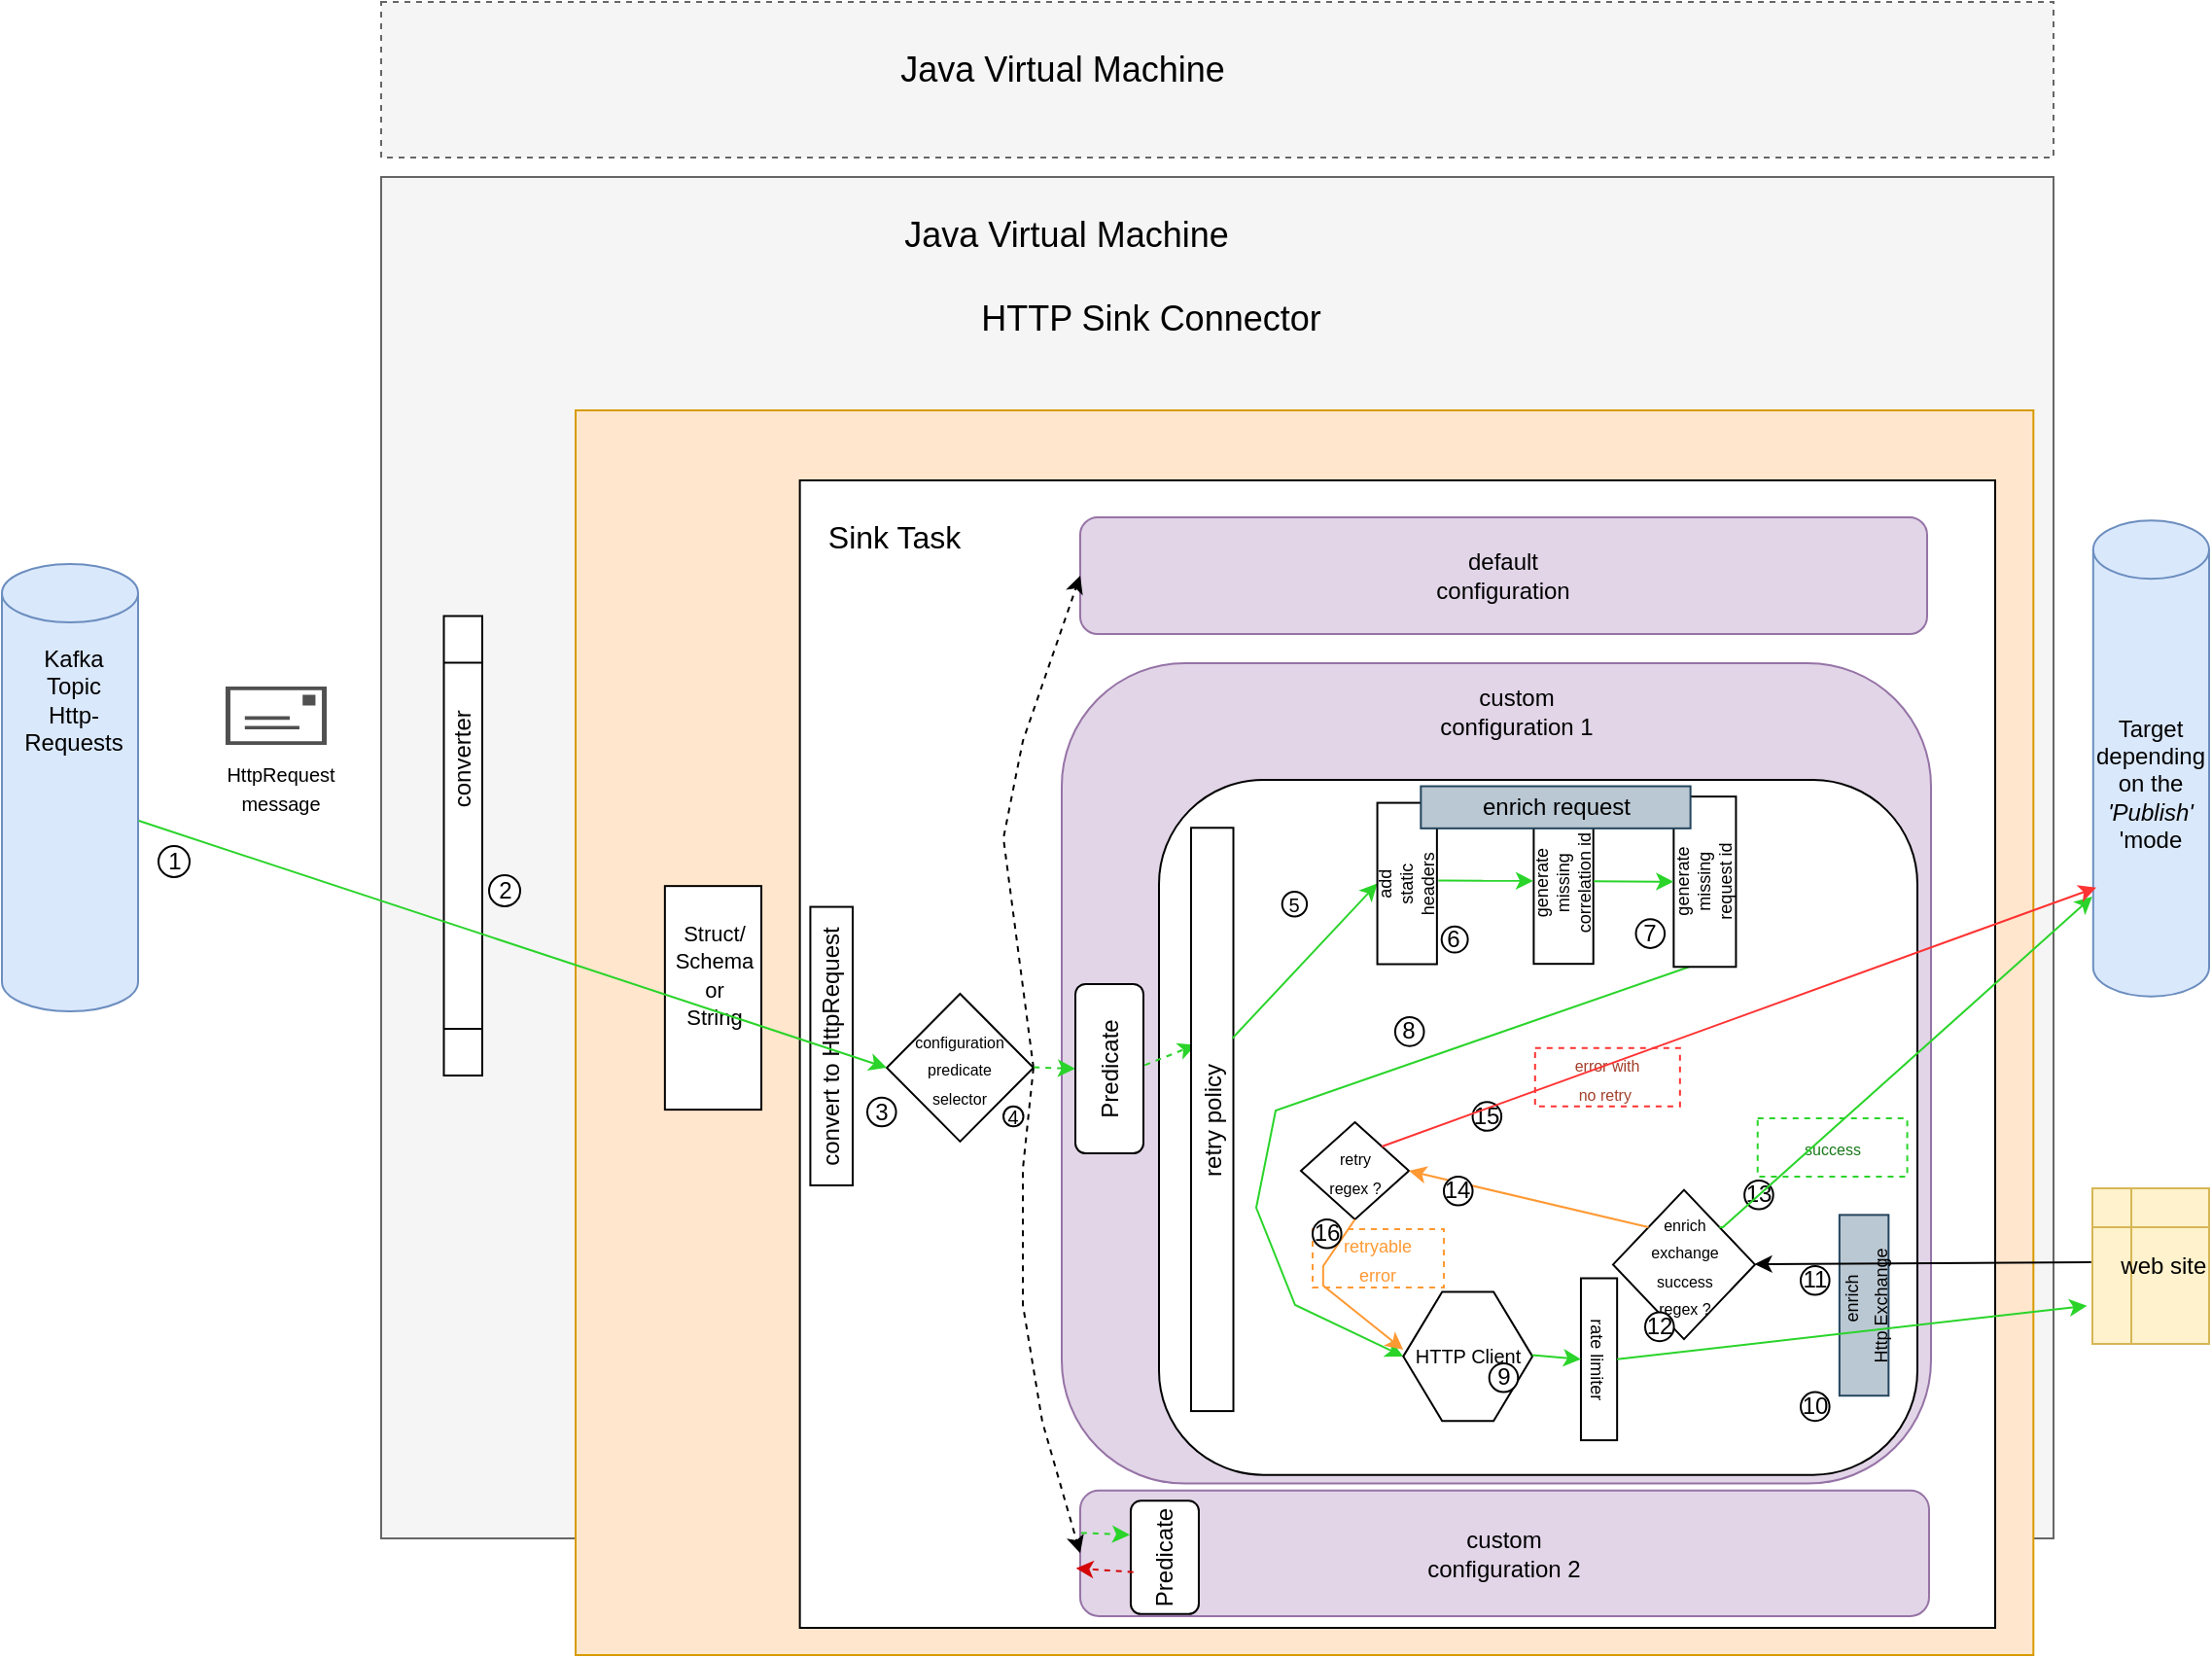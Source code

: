 <mxfile version="22.1.5" type="device">
  <diagram name="Page-1" id="ZFtYh5euHaGSYKI5nWg8">
    <mxGraphModel dx="3338" dy="1778" grid="1" gridSize="10" guides="1" tooltips="1" connect="1" arrows="1" fold="1" page="1" pageScale="1" pageWidth="1169" pageHeight="827" math="0" shadow="0">
      <root>
        <mxCell id="0" />
        <mxCell id="1" parent="0" />
        <mxCell id="jF5ruYN0ttIUcK19q4et-1" value="" style="rounded=0;whiteSpace=wrap;html=1;" parent="1" vertex="1">
          <mxGeometry x="530" y="350" width="270" height="180" as="geometry" />
        </mxCell>
        <mxCell id="tHTa6dZi5eadQJ8x-i6F-61" value="" style="rounded=0;whiteSpace=wrap;html=1;fillColor=#f5f5f5;fontColor=#333333;strokeColor=#666666;" parent="1" vertex="1">
          <mxGeometry x="210" y="100" width="860" height="700" as="geometry" />
        </mxCell>
        <mxCell id="tHTa6dZi5eadQJ8x-i6F-1" value="" style="rounded=0;whiteSpace=wrap;html=1;fillColor=#ffe6cc;strokeColor=#d79b00;" parent="1" vertex="1">
          <mxGeometry x="310" y="220" width="749.659" height="640" as="geometry" />
        </mxCell>
        <mxCell id="XNRodyrHZtmAjJk7T4v3-19" value="" style="rounded=0;whiteSpace=wrap;html=1;" parent="tHTa6dZi5eadQJ8x-i6F-1" vertex="1">
          <mxGeometry x="115.32" y="36" width="614.68" height="590" as="geometry" />
        </mxCell>
        <mxCell id="tHTa6dZi5eadQJ8x-i6F-13" value="" style="rounded=1;whiteSpace=wrap;html=1;fillColor=#e1d5e7;strokeColor=#9673a6;" parent="tHTa6dZi5eadQJ8x-i6F-1" vertex="1">
          <mxGeometry x="250" y="130" width="447" height="421.81" as="geometry" />
        </mxCell>
        <mxCell id="tHTa6dZi5eadQJ8x-i6F-53" value="" style="rounded=1;whiteSpace=wrap;html=1;" parent="tHTa6dZi5eadQJ8x-i6F-1" vertex="1">
          <mxGeometry x="300" y="190" width="390" height="357.34" as="geometry" />
        </mxCell>
        <mxCell id="tHTa6dZi5eadQJ8x-i6F-22" value="&lt;font style=&quot;font-size: 8px;&quot;&gt;configuration&lt;br&gt;predicate&lt;br&gt;selector&lt;/font&gt;" style="rhombus;whiteSpace=wrap;html=1;" parent="tHTa6dZi5eadQJ8x-i6F-1" vertex="1">
          <mxGeometry x="160" y="300" width="75.45" height="75.92" as="geometry" />
        </mxCell>
        <mxCell id="tHTa6dZi5eadQJ8x-i6F-14" value="custom&lt;br&gt;configuration 2" style="rounded=1;whiteSpace=wrap;html=1;fillColor=#e1d5e7;strokeColor=#9673a6;" parent="tHTa6dZi5eadQJ8x-i6F-1" vertex="1">
          <mxGeometry x="259.48" y="555.33" width="436.52" height="64.67" as="geometry" />
        </mxCell>
        <mxCell id="tHTa6dZi5eadQJ8x-i6F-26" value="" style="endArrow=classic;html=1;rounded=0;exitX=1;exitY=0.5;exitDx=0;exitDy=0;entryX=0;entryY=0.5;entryDx=0;entryDy=0;dashed=1;" parent="tHTa6dZi5eadQJ8x-i6F-1" source="tHTa6dZi5eadQJ8x-i6F-22" target="tHTa6dZi5eadQJ8x-i6F-14" edge="1">
          <mxGeometry width="50" height="50" relative="1" as="geometry">
            <mxPoint x="229.175" y="325.698" as="sourcePoint" />
            <mxPoint x="288.116" y="336.396" as="targetPoint" />
            <Array as="points">
              <mxPoint x="230" y="390" />
              <mxPoint x="230" y="460" />
              <mxPoint x="240" y="520" />
            </Array>
          </mxGeometry>
        </mxCell>
        <mxCell id="tHTa6dZi5eadQJ8x-i6F-41" value="&lt;font style=&quot;font-size: 9px;&quot;&gt;rate limiter&lt;/font&gt;" style="rounded=0;whiteSpace=wrap;html=1;rotation=90;" parent="tHTa6dZi5eadQJ8x-i6F-1" vertex="1">
          <mxGeometry x="484.636" y="478.6" width="83.284" height="18.6" as="geometry" />
        </mxCell>
        <mxCell id="tHTa6dZi5eadQJ8x-i6F-43" value="" style="endArrow=classic;html=1;rounded=0;exitX=0;exitY=0.25;exitDx=0;exitDy=0;entryX=0;entryY=0.5;entryDx=0;entryDy=0;strokeColor=#2AD42A;" parent="tHTa6dZi5eadQJ8x-i6F-1" source="tHTa6dZi5eadQJ8x-i6F-38" target="tHTa6dZi5eadQJ8x-i6F-48" edge="1">
          <mxGeometry width="50" height="50" relative="1" as="geometry">
            <mxPoint x="560.987" y="300.401" as="sourcePoint" />
            <mxPoint x="577.36" y="300.401" as="targetPoint" />
            <Array as="points">
              <mxPoint x="360" y="360" />
              <mxPoint x="350" y="410" />
              <mxPoint x="370" y="460" />
            </Array>
          </mxGeometry>
        </mxCell>
        <mxCell id="tHTa6dZi5eadQJ8x-i6F-47" value="" style="rounded=0;whiteSpace=wrap;html=1;rotation=-90;" parent="tHTa6dZi5eadQJ8x-i6F-1" vertex="1">
          <mxGeometry x="13.23" y="277.27" width="114.98" height="49.59" as="geometry" />
        </mxCell>
        <mxCell id="tHTa6dZi5eadQJ8x-i6F-48" value="HTTP Client" style="shape=hexagon;perimeter=hexagonPerimeter2;whiteSpace=wrap;html=1;fixedSize=1;fontSize=10;" parent="tHTa6dZi5eadQJ8x-i6F-1" vertex="1">
          <mxGeometry x="425.616" y="453.27" width="66.437" height="66.33" as="geometry" />
        </mxCell>
        <mxCell id="tHTa6dZi5eadQJ8x-i6F-60" value="&lt;font style=&quot;font-size: 11px;&quot;&gt;Struct/&lt;br&gt;Schema&lt;br style=&quot;border-color: var(--border-color);&quot;&gt;&lt;span style=&quot;border-color: var(--border-color);&quot;&gt;or&lt;/span&gt;&lt;br style=&quot;border-color: var(--border-color);&quot;&gt;&lt;span style=&quot;border-color: var(--border-color);&quot;&gt;String&lt;/span&gt;&lt;/font&gt;" style="text;html=1;strokeColor=none;fillColor=none;align=center;verticalAlign=middle;whiteSpace=wrap;rounded=0;" parent="tHTa6dZi5eadQJ8x-i6F-1" vertex="1">
          <mxGeometry x="39.032" y="272.968" width="65.489" height="33.511" as="geometry" />
        </mxCell>
        <mxCell id="tHTa6dZi5eadQJ8x-i6F-34" value="" style="endArrow=classic;html=1;rounded=0;entryX=0.628;entryY=0.112;entryDx=0;entryDy=0;exitX=0.521;exitY=1.019;exitDx=0;exitDy=0;exitPerimeter=0;dashed=1;strokeColor=#2AD42A;entryPerimeter=0;" parent="tHTa6dZi5eadQJ8x-i6F-1" source="cOzW87LIYreFFUuOXH_x-15" target="Ac43uv7R3AgQXazofbgx-2" edge="1">
          <mxGeometry width="50" height="50" relative="1" as="geometry">
            <mxPoint x="222.828" y="290" as="sourcePoint" />
            <mxPoint x="479.231" y="261" as="targetPoint" />
          </mxGeometry>
        </mxCell>
        <mxCell id="tHTa6dZi5eadQJ8x-i6F-12" value="default&lt;br&gt;configuration" style="rounded=1;whiteSpace=wrap;html=1;fillColor=#e1d5e7;strokeColor=#9673a6;" parent="tHTa6dZi5eadQJ8x-i6F-1" vertex="1">
          <mxGeometry x="259.481" y="55" width="435.514" height="60" as="geometry" />
        </mxCell>
        <mxCell id="tHTa6dZi5eadQJ8x-i6F-23" value="" style="endArrow=classic;html=1;rounded=0;entryX=0;entryY=0.5;entryDx=0;entryDy=0;dashed=1;exitX=1;exitY=0.5;exitDx=0;exitDy=0;" parent="tHTa6dZi5eadQJ8x-i6F-1" source="tHTa6dZi5eadQJ8x-i6F-22" target="tHTa6dZi5eadQJ8x-i6F-12" edge="1">
          <mxGeometry width="50" height="50" relative="1" as="geometry">
            <mxPoint x="274.108" y="287.321" as="sourcePoint" />
            <mxPoint x="268.157" y="233.049" as="targetPoint" />
            <Array as="points">
              <mxPoint x="220" y="220" />
              <mxPoint x="230" y="170" />
            </Array>
          </mxGeometry>
        </mxCell>
        <mxCell id="Wj0ktSkpbjUrqCBqz8-A-1" value="&lt;font style=&quot;font-size: 8px;&quot;&gt;enrich&lt;br&gt;exchange&lt;br&gt;success&lt;br&gt;regex ?&lt;/font&gt;" style="rhombus;whiteSpace=wrap;html=1;" parent="tHTa6dZi5eadQJ8x-i6F-1" vertex="1">
          <mxGeometry x="533.507" y="400.84" width="72.962" height="76.7" as="geometry" />
        </mxCell>
        <mxCell id="Wj0ktSkpbjUrqCBqz8-A-2" value="&lt;font style=&quot;font-size: 8px;&quot;&gt;retry&lt;br&gt;regex ?&lt;/font&gt;" style="rhombus;whiteSpace=wrap;html=1;" parent="tHTa6dZi5eadQJ8x-i6F-1" vertex="1">
          <mxGeometry x="372.989" y="366" width="55.537" height="50" as="geometry" />
        </mxCell>
        <mxCell id="Wj0ktSkpbjUrqCBqz8-A-3" value="&lt;font color=&quot;#187818&quot; style=&quot;font-size: 8px;&quot;&gt;success&lt;/font&gt;" style="text;html=1;strokeColor=#2AD42A;fillColor=none;align=center;verticalAlign=middle;whiteSpace=wrap;rounded=0;dashed=1;" parent="tHTa6dZi5eadQJ8x-i6F-1" vertex="1">
          <mxGeometry x="607.864" y="364.0" width="76.921" height="30" as="geometry" />
        </mxCell>
        <mxCell id="Wj0ktSkpbjUrqCBqz8-A-4" value="" style="endArrow=classic;html=1;rounded=0;entryX=1;entryY=0.5;entryDx=0;entryDy=0;exitX=0;exitY=0;exitDx=0;exitDy=0;strokeColor=#FF9933;" parent="tHTa6dZi5eadQJ8x-i6F-1" source="Wj0ktSkpbjUrqCBqz8-A-1" target="Wj0ktSkpbjUrqCBqz8-A-2" edge="1">
          <mxGeometry width="50" height="50" relative="1" as="geometry">
            <mxPoint x="466.411" y="440" as="sourcePoint" />
            <mxPoint x="530.512" y="390" as="targetPoint" />
          </mxGeometry>
        </mxCell>
        <mxCell id="Wj0ktSkpbjUrqCBqz8-A-31" value="&lt;font color=&quot;#a33f2a&quot; style=&quot;font-size: 8px;&quot;&gt;error with&lt;br&gt;no retry&amp;nbsp;&lt;/font&gt;" style="text;html=1;strokeColor=#FF3333;fillColor=none;align=center;verticalAlign=middle;whiteSpace=wrap;rounded=0;dashed=1;" parent="tHTa6dZi5eadQJ8x-i6F-1" vertex="1">
          <mxGeometry x="493.4" y="327.9" width="74.52" height="30" as="geometry" />
        </mxCell>
        <mxCell id="Wj0ktSkpbjUrqCBqz8-A-33" value="" style="endArrow=classic;html=1;rounded=0;entryX=0;entryY=0.448;entryDx=0;entryDy=0;exitX=0.5;exitY=1;exitDx=0;exitDy=0;entryPerimeter=0;strokeColor=#FF9933;" parent="tHTa6dZi5eadQJ8x-i6F-1" source="Wj0ktSkpbjUrqCBqz8-A-2" target="tHTa6dZi5eadQJ8x-i6F-48" edge="1">
          <mxGeometry width="50" height="50" relative="1" as="geometry">
            <mxPoint x="536.922" y="436" as="sourcePoint" />
            <mxPoint x="462.349" y="459.675" as="targetPoint" />
            <Array as="points">
              <mxPoint x="384.416" y="440" />
              <mxPoint x="384.416" y="450" />
            </Array>
          </mxGeometry>
        </mxCell>
        <mxCell id="XNRodyrHZtmAjJk7T4v3-3" value="3" style="ellipse;whiteSpace=wrap;html=1;aspect=fixed;" parent="tHTa6dZi5eadQJ8x-i6F-1" vertex="1">
          <mxGeometry x="149.996" y="353.36" width="14.8" height="14.8" as="geometry" />
        </mxCell>
        <mxCell id="XNRodyrHZtmAjJk7T4v3-10" value="9" style="ellipse;whiteSpace=wrap;html=1;aspect=fixed;" parent="tHTa6dZi5eadQJ8x-i6F-1" vertex="1">
          <mxGeometry x="650.001" y="449" width="14.8" height="14.8" as="geometry" />
        </mxCell>
        <mxCell id="XNRodyrHZtmAjJk7T4v3-11" value="10" style="ellipse;whiteSpace=wrap;html=1;aspect=fixed;" parent="tHTa6dZi5eadQJ8x-i6F-1" vertex="1">
          <mxGeometry x="630.0" y="504.8" width="14.8" height="14.8" as="geometry" />
        </mxCell>
        <mxCell id="XNRodyrHZtmAjJk7T4v3-12" value="11" style="ellipse;whiteSpace=wrap;html=1;aspect=fixed;" parent="tHTa6dZi5eadQJ8x-i6F-1" vertex="1">
          <mxGeometry x="629.996" y="440" width="14.8" height="14.8" as="geometry" />
        </mxCell>
        <mxCell id="XNRodyrHZtmAjJk7T4v3-14" value="12" style="ellipse;whiteSpace=wrap;html=1;aspect=fixed;" parent="tHTa6dZi5eadQJ8x-i6F-1" vertex="1">
          <mxGeometry x="550.0" y="463.8" width="14.8" height="14.8" as="geometry" />
        </mxCell>
        <mxCell id="XNRodyrHZtmAjJk7T4v3-20" value="&lt;font style=&quot;font-size: 16px;&quot;&gt;Sink Task&lt;/font&gt;" style="text;html=1;strokeColor=none;fillColor=none;align=center;verticalAlign=middle;whiteSpace=wrap;rounded=0;fontSize=16;" parent="tHTa6dZi5eadQJ8x-i6F-1" vertex="1">
          <mxGeometry x="128.21" y="50" width="71.79" height="30" as="geometry" />
        </mxCell>
        <mxCell id="Ac43uv7R3AgQXazofbgx-2" value="retry policy" style="rounded=0;whiteSpace=wrap;html=1;rotation=-90;" parent="tHTa6dZi5eadQJ8x-i6F-1" vertex="1">
          <mxGeometry x="177.41" y="353.7" width="299.91" height="21.78" as="geometry" />
        </mxCell>
        <mxCell id="Ac43uv7R3AgQXazofbgx-5" value="" style="endArrow=classic;html=1;rounded=0;exitX=0.997;exitY=0.489;exitDx=0;exitDy=0;exitPerimeter=0;entryX=0.5;entryY=1;entryDx=0;entryDy=0;strokeColor=#2AD42A;" parent="tHTa6dZi5eadQJ8x-i6F-1" source="tHTa6dZi5eadQJ8x-i6F-48" target="tHTa6dZi5eadQJ8x-i6F-41" edge="1">
          <mxGeometry width="50" height="50" relative="1" as="geometry">
            <mxPoint x="459.655" y="477.54" as="sourcePoint" />
            <mxPoint x="651.863" y="507.54" as="targetPoint" />
          </mxGeometry>
        </mxCell>
        <mxCell id="Ac43uv7R3AgQXazofbgx-6" value="&lt;font color=&quot;#ff9933&quot; style=&quot;font-size: 9px;&quot;&gt;&lt;font style=&quot;font-size: 9px;&quot;&gt;retryable&lt;br&gt;&lt;/font&gt;error&lt;/font&gt;" style="text;html=1;strokeColor=#FF9933;fillColor=none;align=center;verticalAlign=middle;whiteSpace=wrap;rounded=0;dashed=1;" parent="tHTa6dZi5eadQJ8x-i6F-1" vertex="1">
          <mxGeometry x="379" y="421" width="67.48" height="30" as="geometry" />
        </mxCell>
        <mxCell id="Ac43uv7R3AgQXazofbgx-7" value="&lt;font style=&quot;font-size: 9px;&quot;&gt;&amp;nbsp; &amp;nbsp;enrich &lt;br&gt;Http Exchange&lt;/font&gt;" style="rounded=0;whiteSpace=wrap;html=1;rotation=-90;fillColor=#bac8d3;strokeColor=#23445d;" parent="tHTa6dZi5eadQJ8x-i6F-1" vertex="1">
          <mxGeometry x="616.08" y="447.53" width="92.94" height="25.26" as="geometry" />
        </mxCell>
        <mxCell id="cOzW87LIYreFFUuOXH_x-1" value="convert to HttpRequest" style="rounded=0;whiteSpace=wrap;html=1;rotation=-90;" parent="tHTa6dZi5eadQJ8x-i6F-1" vertex="1">
          <mxGeometry x="60.005" y="316" width="143.195" height="21.78" as="geometry" />
        </mxCell>
        <mxCell id="XNRodyrHZtmAjJk7T4v3-4" value="&lt;font style=&quot;font-size: 10px;&quot;&gt;4&lt;/font&gt;" style="ellipse;whiteSpace=wrap;html=1;aspect=fixed;" parent="tHTa6dZi5eadQJ8x-i6F-1" vertex="1">
          <mxGeometry x="220.005" y="357.895" width="10.264" height="10.264" as="geometry" />
        </mxCell>
        <mxCell id="4L-dwNQLfdC4OtOo0L4F-2" value="" style="group" parent="tHTa6dZi5eadQJ8x-i6F-1" vertex="1" connectable="0">
          <mxGeometry x="340.343" y="182.99" width="193.169" height="143.87" as="geometry" />
        </mxCell>
        <mxCell id="XNRodyrHZtmAjJk7T4v3-9" value="8" style="ellipse;whiteSpace=wrap;html=1;aspect=fixed;" parent="4L-dwNQLfdC4OtOo0L4F-2" vertex="1">
          <mxGeometry x="81.114" y="129.07" width="14.8" height="14.8" as="geometry" />
        </mxCell>
        <mxCell id="cOzW87LIYreFFUuOXH_x-14" value="" style="group" parent="4L-dwNQLfdC4OtOo0L4F-2" vertex="1" connectable="0">
          <mxGeometry x="27" y="65.5" width="91.47" height="30.3" as="geometry" />
        </mxCell>
        <mxCell id="XNRodyrHZtmAjJk7T4v3-7" value="6" style="ellipse;whiteSpace=wrap;html=1;aspect=fixed;" parent="cOzW87LIYreFFUuOXH_x-14" vertex="1">
          <mxGeometry x="78" y="16.83" width="13.47" height="13.47" as="geometry" />
        </mxCell>
        <mxCell id="XNRodyrHZtmAjJk7T4v3-5" value="&lt;font style=&quot;font-size: 10px;&quot;&gt;5&lt;/font&gt;" style="ellipse;whiteSpace=wrap;html=1;aspect=fixed;" parent="cOzW87LIYreFFUuOXH_x-14" vertex="1">
          <mxGeometry x="-4" y="-1" width="12.73" height="12.73" as="geometry" />
        </mxCell>
        <mxCell id="cOzW87LIYreFFUuOXH_x-3" value="" style="endArrow=classic;html=1;rounded=0;exitX=0.639;exitY=0.975;exitDx=0;exitDy=0;entryX=0.5;entryY=0;entryDx=0;entryDy=0;exitPerimeter=0;strokeColor=#2AD42A;" parent="tHTa6dZi5eadQJ8x-i6F-1" source="Ac43uv7R3AgQXazofbgx-2" target="tHTa6dZi5eadQJ8x-i6F-35" edge="1">
          <mxGeometry width="50" height="50" relative="1" as="geometry">
            <mxPoint x="382.03" y="255.21" as="sourcePoint" />
            <mxPoint x="431.03" y="255.21" as="targetPoint" />
          </mxGeometry>
        </mxCell>
        <mxCell id="UUoB5hmwORXYYPmFXGst-3" value="9" style="ellipse;whiteSpace=wrap;html=1;aspect=fixed;" parent="tHTa6dZi5eadQJ8x-i6F-1" vertex="1">
          <mxGeometry x="469.837" y="490" width="14.8" height="14.8" as="geometry" />
        </mxCell>
        <mxCell id="cOzW87LIYreFFUuOXH_x-9" value="14" style="ellipse;whiteSpace=wrap;html=1;aspect=fixed;" parent="tHTa6dZi5eadQJ8x-i6F-1" vertex="1">
          <mxGeometry x="446.48" y="394.0" width="14.8" height="14.8" as="geometry" />
        </mxCell>
        <mxCell id="cOzW87LIYreFFUuOXH_x-10" value="15" style="ellipse;whiteSpace=wrap;html=1;aspect=fixed;" parent="tHTa6dZi5eadQJ8x-i6F-1" vertex="1">
          <mxGeometry x="461.28" y="355.63" width="14.8" height="14.8" as="geometry" />
        </mxCell>
        <mxCell id="cOzW87LIYreFFUuOXH_x-11" value="16" style="ellipse;whiteSpace=wrap;html=1;aspect=fixed;" parent="tHTa6dZi5eadQJ8x-i6F-1" vertex="1">
          <mxGeometry x="379.0" y="416" width="14.8" height="14.8" as="geometry" />
        </mxCell>
        <mxCell id="tHTa6dZi5eadQJ8x-i6F-16" value="custom configuration 1" style="text;html=1;strokeColor=none;fillColor=none;align=center;verticalAlign=middle;whiteSpace=wrap;rounded=0;" parent="tHTa6dZi5eadQJ8x-i6F-1" vertex="1">
          <mxGeometry x="438.69" y="140" width="90" height="30" as="geometry" />
        </mxCell>
        <mxCell id="cOzW87LIYreFFUuOXH_x-13" value="" style="group" parent="tHTa6dZi5eadQJ8x-i6F-1" vertex="1" connectable="0">
          <mxGeometry x="400" y="174.73" width="160.056" height="128.27" as="geometry" />
        </mxCell>
        <mxCell id="cOzW87LIYreFFUuOXH_x-2" value="" style="group;rotation=0;" parent="cOzW87LIYreFFUuOXH_x-13" vertex="1" connectable="0">
          <mxGeometry width="138.65" height="128.27" as="geometry" />
        </mxCell>
        <mxCell id="tHTa6dZi5eadQJ8x-i6F-38" value="generate&lt;br style=&quot;font-size: 9px;&quot;&gt;missing&lt;br style=&quot;font-size: 9px;&quot;&gt;request id" style="rounded=0;whiteSpace=wrap;html=1;rotation=-90;fontSize=9;" parent="cOzW87LIYreFFUuOXH_x-2" vertex="1">
          <mxGeometry x="136.917" y="51.608" width="87.558" height="32.032" as="geometry" />
        </mxCell>
        <mxCell id="tHTa6dZi5eadQJ8x-i6F-35" value="add&lt;br style=&quot;font-size: 9px;&quot;&gt;static&lt;br style=&quot;font-size: 9px;&quot;&gt;headers" style="rounded=0;whiteSpace=wrap;html=1;rotation=-90;fontSize=9;" parent="cOzW87LIYreFFUuOXH_x-2" vertex="1">
          <mxGeometry x="-13.865" y="53.221" width="82.955" height="30.655" as="geometry" />
        </mxCell>
        <mxCell id="tHTa6dZi5eadQJ8x-i6F-37" value="&lt;font style=&quot;font-size: 9px;&quot;&gt;generate&lt;br style=&quot;font-size: 9px;&quot;&gt;missing&lt;br style=&quot;font-size: 9px;&quot;&gt;correlation id&lt;/font&gt;" style="rounded=0;whiteSpace=wrap;html=1;rotation=-90;fontSize=9;" parent="cOzW87LIYreFFUuOXH_x-2" vertex="1">
          <mxGeometry x="66.725" y="53.221" width="82.616" height="30.655" as="geometry" />
        </mxCell>
        <mxCell id="jF5ruYN0ttIUcK19q4et-3" value="enrich request" style="rounded=0;whiteSpace=wrap;html=1;fillColor=#bac8d3;strokeColor=#23445d;rotation=0;" parent="cOzW87LIYreFFUuOXH_x-2" vertex="1">
          <mxGeometry x="34.663" y="18.547" width="138.65" height="21.641" as="geometry" />
        </mxCell>
        <mxCell id="tHTa6dZi5eadQJ8x-i6F-39" value="" style="endArrow=classic;html=1;rounded=0;exitX=0.519;exitY=1.024;exitDx=0;exitDy=0;entryX=0.516;entryY=-0.006;entryDx=0;entryDy=0;entryPerimeter=0;exitPerimeter=0;strokeColor=#2AD42A;" parent="cOzW87LIYreFFUuOXH_x-2" source="tHTa6dZi5eadQJ8x-i6F-35" target="tHTa6dZi5eadQJ8x-i6F-37" edge="1">
          <mxGeometry width="50" height="50" relative="1" as="geometry">
            <mxPoint x="470.543" y="154.824" as="sourcePoint" />
            <mxPoint x="503.473" y="155.63" as="targetPoint" />
          </mxGeometry>
        </mxCell>
        <mxCell id="tHTa6dZi5eadQJ8x-i6F-40" value="" style="endArrow=classic;html=1;rounded=0;exitX=0.514;exitY=1.006;exitDx=0;exitDy=0;entryX=0.5;entryY=0;entryDx=0;entryDy=0;exitPerimeter=0;strokeColor=#2AD42A;" parent="cOzW87LIYreFFUuOXH_x-2" source="tHTa6dZi5eadQJ8x-i6F-37" target="tHTa6dZi5eadQJ8x-i6F-38" edge="1">
          <mxGeometry width="50" height="50" relative="1" as="geometry">
            <mxPoint x="532.069" y="155.63" as="sourcePoint" />
            <mxPoint x="545.934" y="155.63" as="targetPoint" />
          </mxGeometry>
        </mxCell>
        <mxCell id="XNRodyrHZtmAjJk7T4v3-8" value="7" style="ellipse;whiteSpace=wrap;html=1;aspect=fixed;" parent="cOzW87LIYreFFUuOXH_x-13" vertex="1">
          <mxGeometry x="145.256" y="86.91" width="14.8" height="14.8" as="geometry" />
        </mxCell>
        <mxCell id="cOzW87LIYreFFUuOXH_x-5" value="13" style="ellipse;whiteSpace=wrap;html=1;aspect=fixed;" parent="tHTa6dZi5eadQJ8x-i6F-1" vertex="1">
          <mxGeometry x="601.06" y="396.0" width="14.8" height="14.8" as="geometry" />
        </mxCell>
        <mxCell id="cOzW87LIYreFFUuOXH_x-8" value="" style="endArrow=classic;html=1;rounded=0;exitX=1;exitY=0;exitDx=0;exitDy=0;strokeColor=#2AD42A;" parent="tHTa6dZi5eadQJ8x-i6F-1" source="Wj0ktSkpbjUrqCBqz8-A-1" edge="1">
          <mxGeometry width="50" height="50" relative="1" as="geometry">
            <mxPoint x="588" y="420" as="sourcePoint" />
            <mxPoint x="780" y="250" as="targetPoint" />
            <Array as="points">
              <mxPoint x="590" y="420" />
            </Array>
          </mxGeometry>
        </mxCell>
        <mxCell id="cOzW87LIYreFFUuOXH_x-16" value="" style="endArrow=classic;html=1;rounded=0;entryX=0.5;entryY=0;entryDx=0;entryDy=0;exitX=1.002;exitY=0.498;exitDx=0;exitDy=0;exitPerimeter=0;dashed=1;strokeColor=#2AD42A;" parent="tHTa6dZi5eadQJ8x-i6F-1" source="tHTa6dZi5eadQJ8x-i6F-22" target="cOzW87LIYreFFUuOXH_x-15" edge="1">
          <mxGeometry width="50" height="50" relative="1" as="geometry">
            <mxPoint x="546" y="488" as="sourcePoint" />
            <mxPoint x="629" y="476" as="targetPoint" />
          </mxGeometry>
        </mxCell>
        <mxCell id="cOzW87LIYreFFUuOXH_x-15" value="Predicate" style="rounded=1;whiteSpace=wrap;html=1;rotation=-90;" parent="tHTa6dZi5eadQJ8x-i6F-1" vertex="1">
          <mxGeometry x="231" y="321" width="87" height="35" as="geometry" />
        </mxCell>
        <mxCell id="cOzW87LIYreFFUuOXH_x-17" value="Predicate" style="rounded=1;whiteSpace=wrap;html=1;rotation=-90;" parent="tHTa6dZi5eadQJ8x-i6F-1" vertex="1">
          <mxGeometry x="273.86" y="572.26" width="58.24" height="35" as="geometry" />
        </mxCell>
        <mxCell id="cOzW87LIYreFFUuOXH_x-19" value="" style="endArrow=classic;html=1;rounded=0;entryX=0.5;entryY=0;entryDx=0;entryDy=0;exitX=0.001;exitY=0.338;exitDx=0;exitDy=0;exitPerimeter=0;dashed=1;strokeColor=#2AD42A;" parent="tHTa6dZi5eadQJ8x-i6F-1" source="tHTa6dZi5eadQJ8x-i6F-14" edge="1">
          <mxGeometry width="50" height="50" relative="1" as="geometry">
            <mxPoint x="264" y="577.17" as="sourcePoint" />
            <mxPoint x="285" y="578.17" as="targetPoint" />
          </mxGeometry>
        </mxCell>
        <mxCell id="cOzW87LIYreFFUuOXH_x-20" value="" style="endArrow=classic;html=1;rounded=0;exitX=0.559;exitY=0.039;exitDx=0;exitDy=0;exitPerimeter=0;dashed=1;strokeColor=#D40606;entryX=-0.005;entryY=0.449;entryDx=0;entryDy=0;entryPerimeter=0;" parent="tHTa6dZi5eadQJ8x-i6F-1" edge="1">
          <mxGeometry width="50" height="50" relative="1" as="geometry">
            <mxPoint x="286.845" y="597.324" as="sourcePoint" />
            <mxPoint x="257.297" y="595.367" as="targetPoint" />
          </mxGeometry>
        </mxCell>
        <mxCell id="tHTa6dZi5eadQJ8x-i6F-2" value="&lt;font style=&quot;font-size: 18px;&quot;&gt;HTTP Sink Connector&lt;/font&gt;" style="text;html=1;strokeColor=none;fillColor=none;align=center;verticalAlign=middle;whiteSpace=wrap;rounded=0;" parent="1" vertex="1">
          <mxGeometry x="482" y="158" width="248" height="30" as="geometry" />
        </mxCell>
        <mxCell id="tHTa6dZi5eadQJ8x-i6F-5" value="" style="shape=cylinder3;whiteSpace=wrap;html=1;boundedLbl=1;backgroundOutline=1;size=15;fillColor=#dae8fc;strokeColor=#6c8ebf;" parent="1" vertex="1">
          <mxGeometry x="15" y="299" width="70" height="230" as="geometry" />
        </mxCell>
        <mxCell id="tHTa6dZi5eadQJ8x-i6F-6" value="Kafka Topic&lt;br&gt;Http-Requests" style="text;html=1;strokeColor=none;fillColor=none;align=center;verticalAlign=middle;whiteSpace=wrap;rounded=0;" parent="1" vertex="1">
          <mxGeometry x="22" y="354" width="60" height="30" as="geometry" />
        </mxCell>
        <mxCell id="tHTa6dZi5eadQJ8x-i6F-20" value="" style="shape=process;whiteSpace=wrap;html=1;backgroundOutline=1;rotation=-90;" parent="1" vertex="1">
          <mxGeometry x="134" y="434" width="236.25" height="19.75" as="geometry" />
        </mxCell>
        <mxCell id="tHTa6dZi5eadQJ8x-i6F-21" value="converter" style="text;html=1;strokeColor=none;fillColor=none;align=center;verticalAlign=middle;whiteSpace=wrap;rounded=0;rotation=-90;" parent="1" vertex="1">
          <mxGeometry x="222.12" y="384" width="60" height="30" as="geometry" />
        </mxCell>
        <mxCell id="tHTa6dZi5eadQJ8x-i6F-11" value="" style="endArrow=classic;html=1;rounded=0;exitX=1.005;exitY=0.574;exitDx=0;exitDy=0;exitPerimeter=0;entryX=0;entryY=0.5;entryDx=0;entryDy=0;strokeColor=#2AD42A;" parent="1" source="tHTa6dZi5eadQJ8x-i6F-5" target="tHTa6dZi5eadQJ8x-i6F-22" edge="1">
          <mxGeometry width="50" height="50" relative="1" as="geometry">
            <mxPoint x="680" y="430" as="sourcePoint" />
            <mxPoint x="440" y="450" as="targetPoint" />
          </mxGeometry>
        </mxCell>
        <mxCell id="tHTa6dZi5eadQJ8x-i6F-62" value="&lt;font style=&quot;font-size: 18px;&quot;&gt;Java Virtual Machine&lt;/font&gt;" style="text;html=1;strokeColor=none;fillColor=none;align=center;verticalAlign=middle;whiteSpace=wrap;rounded=0;" parent="1" vertex="1">
          <mxGeometry x="468" y="115" width="189" height="30" as="geometry" />
        </mxCell>
        <mxCell id="tHTa6dZi5eadQJ8x-i6F-18" value="Target&lt;br&gt;depending on the &lt;i&gt;&#39;Publish&#39;&lt;/i&gt; &#39;mode" style="shape=cylinder3;whiteSpace=wrap;html=1;boundedLbl=1;backgroundOutline=1;size=15;fillColor=#dae8fc;strokeColor=#6c8ebf;" parent="1" vertex="1">
          <mxGeometry x="1090.4" y="276.63" width="59.6" height="244.75" as="geometry" />
        </mxCell>
        <mxCell id="tHTa6dZi5eadQJ8x-i6F-51" value="&amp;nbsp; &amp;nbsp; web site" style="shape=internalStorage;whiteSpace=wrap;html=1;backgroundOutline=1;fillColor=#fff2cc;strokeColor=#d6b656;" parent="1" vertex="1">
          <mxGeometry x="1090" y="620" width="60" height="80" as="geometry" />
        </mxCell>
        <mxCell id="tHTa6dZi5eadQJ8x-i6F-55" value="" style="endArrow=classic;html=1;rounded=0;exitX=-0.01;exitY=0.475;exitDx=0;exitDy=0;exitPerimeter=0;" parent="1" source="tHTa6dZi5eadQJ8x-i6F-51" target="Wj0ktSkpbjUrqCBqz8-A-1" edge="1">
          <mxGeometry width="50" height="50" relative="1" as="geometry">
            <mxPoint x="1053.073" y="640.2" as="sourcePoint" />
            <mxPoint x="833" y="630" as="targetPoint" />
          </mxGeometry>
        </mxCell>
        <mxCell id="tHTa6dZi5eadQJ8x-i6F-52" value="" style="endArrow=classic;html=1;rounded=0;exitX=0.5;exitY=0;exitDx=0;exitDy=0;strokeColor=#2AD42A;entryX=-0.047;entryY=0.755;entryDx=0;entryDy=0;entryPerimeter=0;" parent="1" source="tHTa6dZi5eadQJ8x-i6F-41" target="tHTa6dZi5eadQJ8x-i6F-51" edge="1">
          <mxGeometry width="50" height="50" relative="1" as="geometry">
            <mxPoint x="814" y="661" as="sourcePoint" />
            <mxPoint x="1053" y="680" as="targetPoint" />
          </mxGeometry>
        </mxCell>
        <mxCell id="Wj0ktSkpbjUrqCBqz8-A-5" value="" style="endArrow=classic;html=1;rounded=0;exitX=1;exitY=0;exitDx=0;exitDy=0;entryX=0.028;entryY=0.771;entryDx=0;entryDy=0;entryPerimeter=0;strokeColor=#FF3333;" parent="1" source="Wj0ktSkpbjUrqCBqz8-A-2" target="tHTa6dZi5eadQJ8x-i6F-18" edge="1">
          <mxGeometry width="50" height="50" relative="1" as="geometry">
            <mxPoint x="793" y="600" as="sourcePoint" />
            <mxPoint x="843" y="550" as="targetPoint" />
          </mxGeometry>
        </mxCell>
        <mxCell id="XNRodyrHZtmAjJk7T4v3-1" value="1" style="ellipse;whiteSpace=wrap;html=1;aspect=fixed;" parent="1" vertex="1">
          <mxGeometry x="95.5" y="444" width="16" height="16" as="geometry" />
        </mxCell>
        <mxCell id="XNRodyrHZtmAjJk7T4v3-2" value="2" style="ellipse;whiteSpace=wrap;html=1;aspect=fixed;" parent="1" vertex="1">
          <mxGeometry x="265.5" y="459" width="16" height="16" as="geometry" />
        </mxCell>
        <mxCell id="XNRodyrHZtmAjJk7T4v3-17" value="" style="rounded=0;whiteSpace=wrap;html=1;dashed=1;fillColor=#f5f5f5;fontColor=#333333;strokeColor=#666666;" parent="1" vertex="1">
          <mxGeometry x="210" y="10" width="860" height="80" as="geometry" />
        </mxCell>
        <mxCell id="XNRodyrHZtmAjJk7T4v3-18" value="&lt;font style=&quot;font-size: 18px;&quot;&gt;Java Virtual Machine&lt;/font&gt;" style="text;html=1;strokeColor=none;fillColor=none;align=center;verticalAlign=middle;whiteSpace=wrap;rounded=0;" parent="1" vertex="1">
          <mxGeometry x="461" y="30" width="199" height="30" as="geometry" />
        </mxCell>
        <mxCell id="UUoB5hmwORXYYPmFXGst-1" value="" style="group" parent="1" vertex="1" connectable="0">
          <mxGeometry x="117.5" y="362" width="80" height="72" as="geometry" />
        </mxCell>
        <mxCell id="tHTa6dZi5eadQJ8x-i6F-9" value="" style="sketch=0;pointerEvents=1;shadow=0;dashed=0;html=1;strokeColor=none;fillColor=#505050;labelPosition=center;verticalLabelPosition=bottom;verticalAlign=top;outlineConnect=0;align=center;shape=mxgraph.office.concepts.email;" parent="UUoB5hmwORXYYPmFXGst-1" vertex="1">
          <mxGeometry x="12.5" width="52" height="30" as="geometry" />
        </mxCell>
        <mxCell id="tHTa6dZi5eadQJ8x-i6F-10" value="&lt;font style=&quot;font-size: 10px;&quot;&gt;HttpRequest&lt;br&gt;message&lt;/font&gt;" style="text;html=1;align=center;verticalAlign=middle;resizable=0;points=[];autosize=1;strokeColor=none;fillColor=none;" parent="UUoB5hmwORXYYPmFXGst-1" vertex="1">
          <mxGeometry y="32" width="80" height="40" as="geometry" />
        </mxCell>
      </root>
    </mxGraphModel>
  </diagram>
</mxfile>
